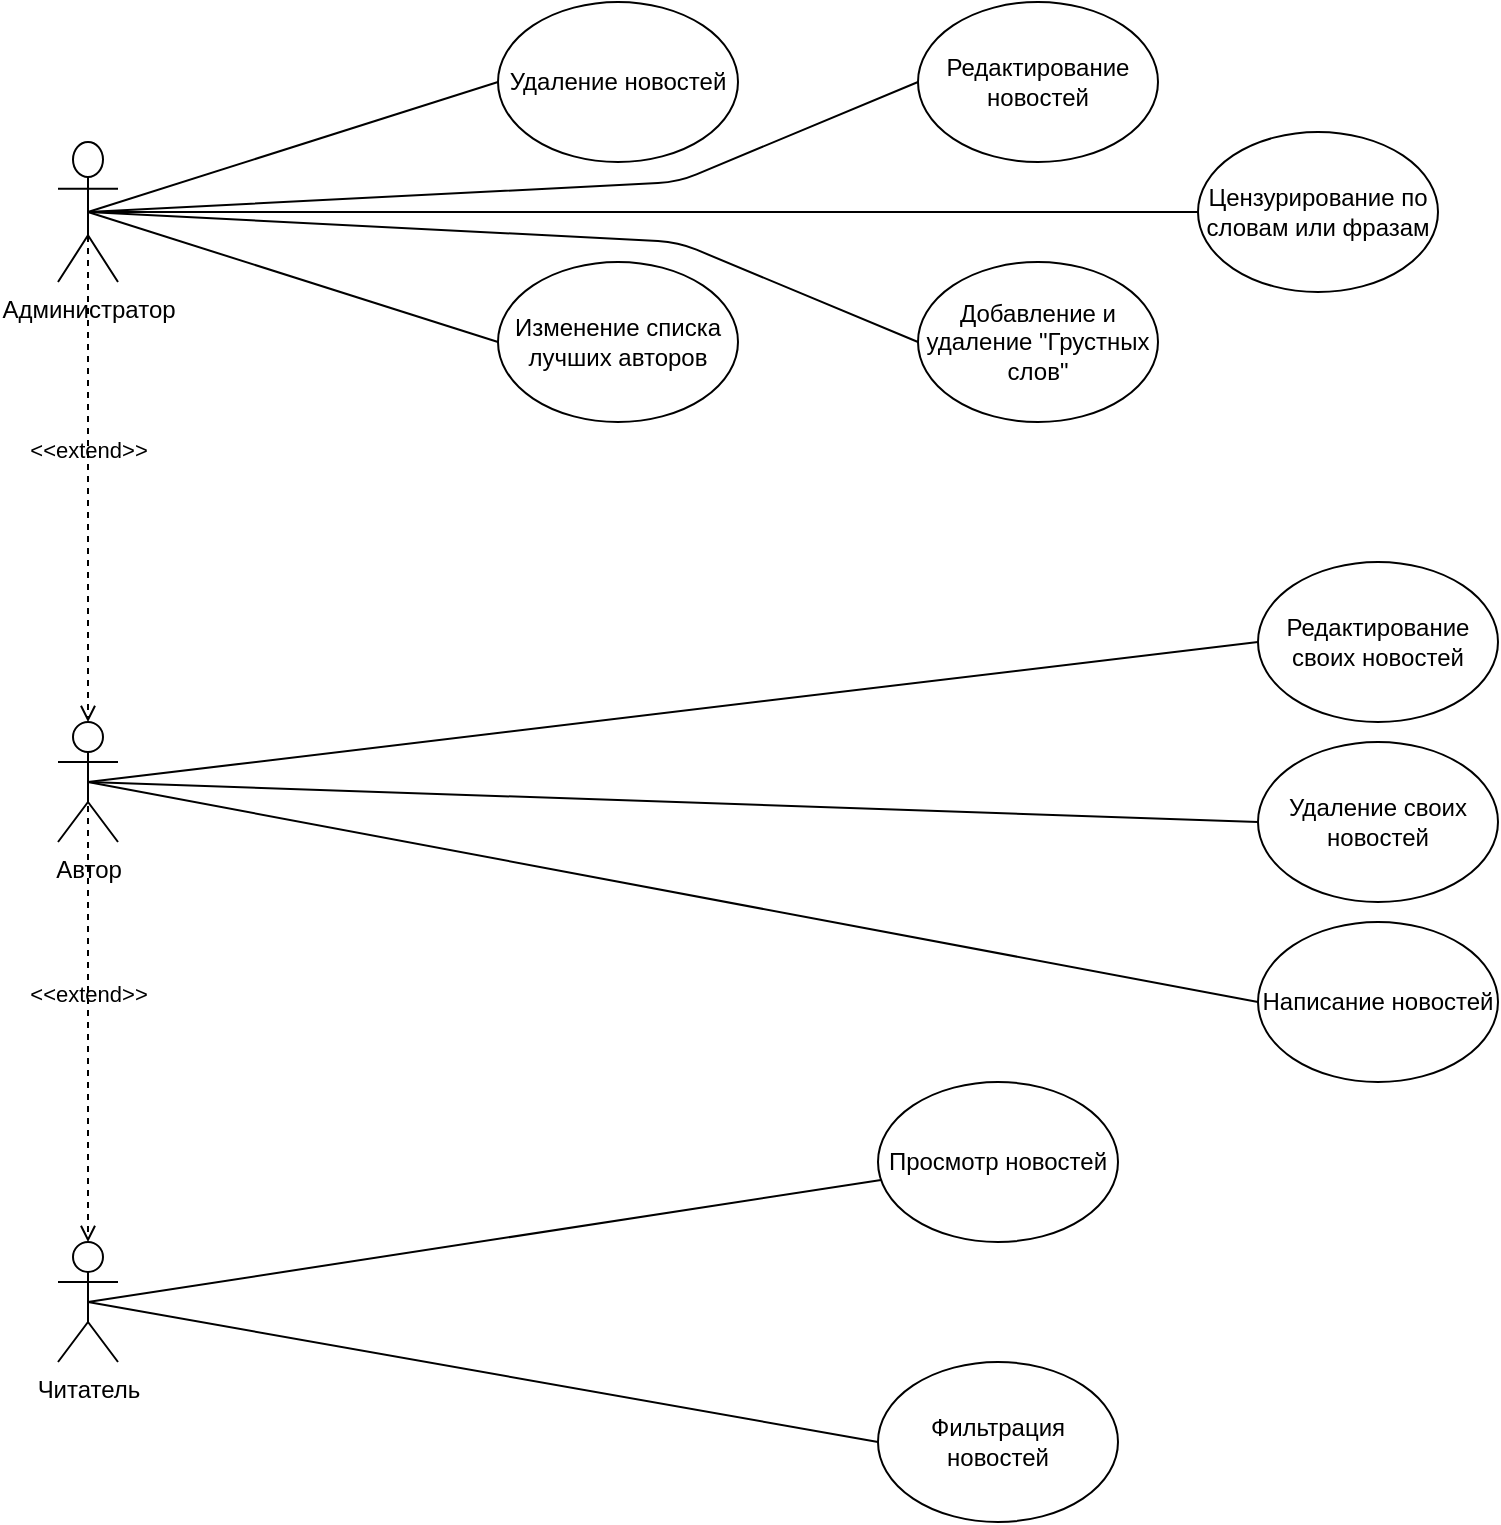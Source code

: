 <mxfile version="15.8.9" type="device"><diagram id="FjxDnnqk1fBWox1TciAd" name="Страница 1"><mxGraphModel dx="948" dy="522" grid="1" gridSize="10" guides="1" tooltips="1" connect="1" arrows="1" fold="1" page="1" pageScale="1" pageWidth="827" pageHeight="1169" math="0" shadow="0"><root><mxCell id="0"/><mxCell id="1" parent="0"/><mxCell id="5-7WPENB4FjBxCnOiQCS-1" value="Администратор" style="shape=umlActor;verticalLabelPosition=bottom;verticalAlign=top;html=1;outlineConnect=0;" parent="1" vertex="1"><mxGeometry x="50" y="80" width="30" height="70" as="geometry"/></mxCell><mxCell id="5-7WPENB4FjBxCnOiQCS-2" value="Автор" style="shape=umlActor;verticalLabelPosition=bottom;verticalAlign=top;html=1;outlineConnect=0;" parent="1" vertex="1"><mxGeometry x="50" y="370" width="30" height="60" as="geometry"/></mxCell><mxCell id="5-7WPENB4FjBxCnOiQCS-3" value="Читатель" style="shape=umlActor;verticalLabelPosition=bottom;verticalAlign=top;html=1;outlineConnect=0;" parent="1" vertex="1"><mxGeometry x="50" y="630" width="30" height="60" as="geometry"/></mxCell><mxCell id="5-7WPENB4FjBxCnOiQCS-5" value="&amp;lt;&amp;lt;extend&amp;gt;&amp;gt;" style="html=1;verticalAlign=bottom;labelBackgroundColor=none;endArrow=open;endFill=0;dashed=1;exitX=0.5;exitY=0.5;exitDx=0;exitDy=0;exitPerimeter=0;" parent="1" source="5-7WPENB4FjBxCnOiQCS-1" target="5-7WPENB4FjBxCnOiQCS-2" edge="1"><mxGeometry width="160" relative="1" as="geometry"><mxPoint x="60" y="410" as="sourcePoint"/><mxPoint x="130" y="340" as="targetPoint"/></mxGeometry></mxCell><mxCell id="5-7WPENB4FjBxCnOiQCS-6" value="&amp;lt;&amp;lt;extend&amp;gt;&amp;gt;" style="html=1;verticalAlign=bottom;labelBackgroundColor=none;endArrow=open;endFill=0;dashed=1;exitX=0.5;exitY=0.5;exitDx=0;exitDy=0;exitPerimeter=0;entryX=0.5;entryY=0;entryDx=0;entryDy=0;entryPerimeter=0;" parent="1" source="5-7WPENB4FjBxCnOiQCS-2" target="5-7WPENB4FjBxCnOiQCS-3" edge="1"><mxGeometry width="160" relative="1" as="geometry"><mxPoint x="330" y="390" as="sourcePoint"/><mxPoint x="490" y="390" as="targetPoint"/></mxGeometry></mxCell><mxCell id="5-7WPENB4FjBxCnOiQCS-7" value="" style="endArrow=none;html=1;exitX=0.5;exitY=0.5;exitDx=0;exitDy=0;exitPerimeter=0;" parent="1" source="5-7WPENB4FjBxCnOiQCS-3" target="5-7WPENB4FjBxCnOiQCS-8" edge="1"><mxGeometry width="50" height="50" relative="1" as="geometry"><mxPoint x="390" y="420" as="sourcePoint"/><mxPoint x="440" y="370" as="targetPoint"/></mxGeometry></mxCell><mxCell id="5-7WPENB4FjBxCnOiQCS-8" value="Просмотр новостей" style="ellipse;whiteSpace=wrap;html=1;" parent="1" vertex="1"><mxGeometry x="460" y="550" width="120" height="80" as="geometry"/></mxCell><mxCell id="5-7WPENB4FjBxCnOiQCS-9" value="Фильтрация новостей" style="ellipse;whiteSpace=wrap;html=1;" parent="1" vertex="1"><mxGeometry x="460" y="690" width="120" height="80" as="geometry"/></mxCell><mxCell id="5-7WPENB4FjBxCnOiQCS-10" value="" style="endArrow=none;html=1;entryX=0;entryY=0.5;entryDx=0;entryDy=0;exitX=0.5;exitY=0.5;exitDx=0;exitDy=0;exitPerimeter=0;" parent="1" source="5-7WPENB4FjBxCnOiQCS-3" target="5-7WPENB4FjBxCnOiQCS-9" edge="1"><mxGeometry width="50" height="50" relative="1" as="geometry"><mxPoint x="140" y="690" as="sourcePoint"/><mxPoint x="440" y="370" as="targetPoint"/></mxGeometry></mxCell><mxCell id="5-7WPENB4FjBxCnOiQCS-18" value="Написание новостей" style="ellipse;whiteSpace=wrap;html=1;" parent="1" vertex="1"><mxGeometry x="650" y="470" width="120" height="80" as="geometry"/></mxCell><mxCell id="5-7WPENB4FjBxCnOiQCS-19" value="Редактирование своих новостей" style="ellipse;whiteSpace=wrap;html=1;" parent="1" vertex="1"><mxGeometry x="650" y="290" width="120" height="80" as="geometry"/></mxCell><mxCell id="5-7WPENB4FjBxCnOiQCS-20" value="Удаление своих новостей" style="ellipse;whiteSpace=wrap;html=1;" parent="1" vertex="1"><mxGeometry x="650" y="380" width="120" height="80" as="geometry"/></mxCell><mxCell id="5-7WPENB4FjBxCnOiQCS-21" value="" style="endArrow=none;html=1;exitX=0;exitY=0.5;exitDx=0;exitDy=0;entryX=0.5;entryY=0.5;entryDx=0;entryDy=0;entryPerimeter=0;" parent="1" source="5-7WPENB4FjBxCnOiQCS-18" target="5-7WPENB4FjBxCnOiQCS-2" edge="1"><mxGeometry width="50" height="50" relative="1" as="geometry"><mxPoint x="390" y="510" as="sourcePoint"/><mxPoint x="440" y="460" as="targetPoint"/></mxGeometry></mxCell><mxCell id="5-7WPENB4FjBxCnOiQCS-22" value="" style="endArrow=none;html=1;entryX=0;entryY=0.5;entryDx=0;entryDy=0;exitX=0.5;exitY=0.5;exitDx=0;exitDy=0;exitPerimeter=0;" parent="1" source="5-7WPENB4FjBxCnOiQCS-2" target="5-7WPENB4FjBxCnOiQCS-20" edge="1"><mxGeometry width="50" height="50" relative="1" as="geometry"><mxPoint x="130" y="350" as="sourcePoint"/><mxPoint x="440" y="460" as="targetPoint"/></mxGeometry></mxCell><mxCell id="5-7WPENB4FjBxCnOiQCS-26" value="" style="endArrow=none;html=1;exitX=0;exitY=0.5;exitDx=0;exitDy=0;entryX=0.5;entryY=0.5;entryDx=0;entryDy=0;entryPerimeter=0;" parent="1" source="5-7WPENB4FjBxCnOiQCS-19" target="5-7WPENB4FjBxCnOiQCS-2" edge="1"><mxGeometry width="50" height="50" relative="1" as="geometry"><mxPoint x="390" y="510" as="sourcePoint"/><mxPoint x="440" y="460" as="targetPoint"/></mxGeometry></mxCell><mxCell id="5-7WPENB4FjBxCnOiQCS-28" value="Удаление новостей" style="ellipse;whiteSpace=wrap;html=1;" parent="1" vertex="1"><mxGeometry x="270" y="10" width="120" height="80" as="geometry"/></mxCell><mxCell id="5-7WPENB4FjBxCnOiQCS-29" value="Редактирование новостей" style="ellipse;whiteSpace=wrap;html=1;" parent="1" vertex="1"><mxGeometry x="480" y="10" width="120" height="80" as="geometry"/></mxCell><mxCell id="5-7WPENB4FjBxCnOiQCS-30" value="Цензурирование по словам или фразам" style="ellipse;whiteSpace=wrap;html=1;" parent="1" vertex="1"><mxGeometry x="620" y="75" width="120" height="80" as="geometry"/></mxCell><mxCell id="5-7WPENB4FjBxCnOiQCS-31" value="" style="endArrow=none;html=1;exitX=0.5;exitY=0.5;exitDx=0;exitDy=0;exitPerimeter=0;entryX=0;entryY=0.5;entryDx=0;entryDy=0;" parent="1" source="5-7WPENB4FjBxCnOiQCS-1" target="5-7WPENB4FjBxCnOiQCS-28" edge="1"><mxGeometry width="50" height="50" relative="1" as="geometry"><mxPoint x="390" y="400" as="sourcePoint"/><mxPoint x="440" y="350" as="targetPoint"/></mxGeometry></mxCell><mxCell id="5-7WPENB4FjBxCnOiQCS-32" value="" style="endArrow=none;html=1;entryX=0;entryY=0.5;entryDx=0;entryDy=0;exitX=0.5;exitY=0.5;exitDx=0;exitDy=0;exitPerimeter=0;" parent="1" source="5-7WPENB4FjBxCnOiQCS-1" target="5-7WPENB4FjBxCnOiQCS-29" edge="1"><mxGeometry width="50" height="50" relative="1" as="geometry"><mxPoint x="450" y="280" as="sourcePoint"/><mxPoint x="500" y="230" as="targetPoint"/><Array as="points"><mxPoint x="360" y="100"/></Array></mxGeometry></mxCell><mxCell id="5-7WPENB4FjBxCnOiQCS-33" value="" style="endArrow=none;html=1;exitX=0;exitY=0.5;exitDx=0;exitDy=0;entryX=0.5;entryY=0.5;entryDx=0;entryDy=0;entryPerimeter=0;" parent="1" source="5-7WPENB4FjBxCnOiQCS-30" target="5-7WPENB4FjBxCnOiQCS-1" edge="1"><mxGeometry width="50" height="50" relative="1" as="geometry"><mxPoint x="470" y="240" as="sourcePoint"/><mxPoint x="520" y="190" as="targetPoint"/></mxGeometry></mxCell><mxCell id="5-7WPENB4FjBxCnOiQCS-34" value="Добавление и удаление &quot;Грустных слов&quot;" style="ellipse;whiteSpace=wrap;html=1;" parent="1" vertex="1"><mxGeometry x="480" y="140" width="120" height="80" as="geometry"/></mxCell><mxCell id="5-7WPENB4FjBxCnOiQCS-35" value="Изменение списка лучших авторов" style="ellipse;whiteSpace=wrap;html=1;" parent="1" vertex="1"><mxGeometry x="270" y="140" width="120" height="80" as="geometry"/></mxCell><mxCell id="5-7WPENB4FjBxCnOiQCS-36" value="" style="endArrow=none;html=1;entryX=0;entryY=0.5;entryDx=0;entryDy=0;exitX=0.5;exitY=0.5;exitDx=0;exitDy=0;exitPerimeter=0;" parent="1" source="5-7WPENB4FjBxCnOiQCS-1" target="5-7WPENB4FjBxCnOiQCS-35" edge="1"><mxGeometry width="50" height="50" relative="1" as="geometry"><mxPoint x="390" y="370" as="sourcePoint"/><mxPoint x="440" y="320" as="targetPoint"/></mxGeometry></mxCell><mxCell id="5-7WPENB4FjBxCnOiQCS-37" value="" style="endArrow=none;html=1;entryX=0;entryY=0.5;entryDx=0;entryDy=0;exitX=0.5;exitY=0.5;exitDx=0;exitDy=0;exitPerimeter=0;" parent="1" source="5-7WPENB4FjBxCnOiQCS-1" target="5-7WPENB4FjBxCnOiQCS-34" edge="1"><mxGeometry width="50" height="50" relative="1" as="geometry"><mxPoint x="390" y="370" as="sourcePoint"/><mxPoint x="440" y="320" as="targetPoint"/><Array as="points"><mxPoint x="360" y="130"/></Array></mxGeometry></mxCell></root></mxGraphModel></diagram></mxfile>